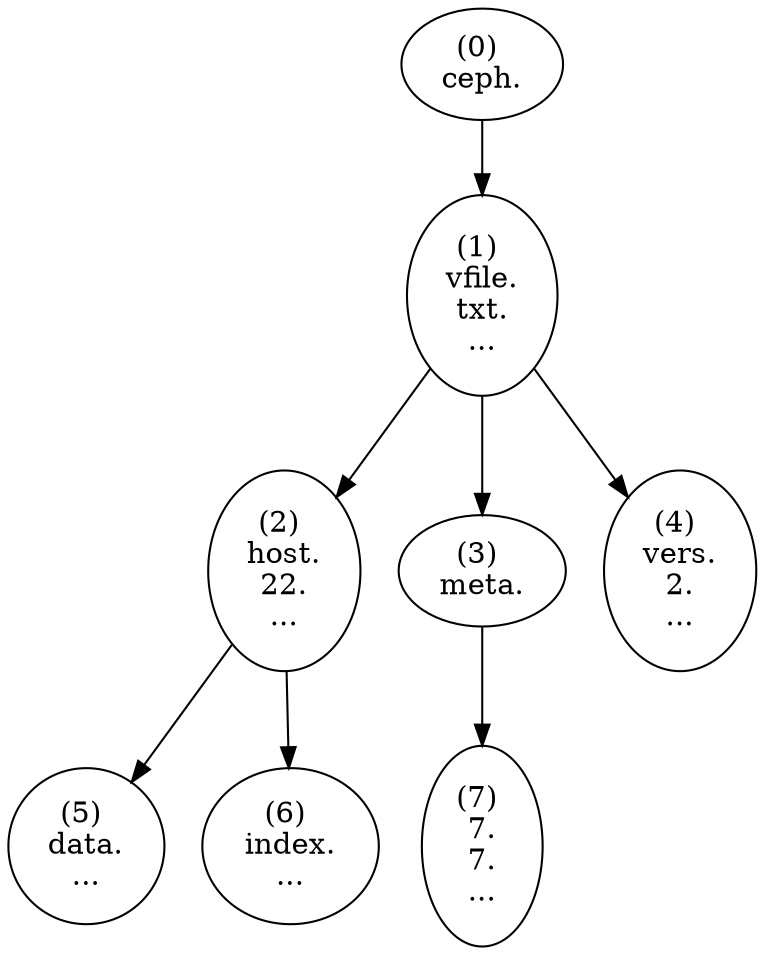 digraph G {"(0) \nceph.\n" -> "(1) \nvfile.\ntxt.\n...";
"(1) \nvfile.\ntxt.\n..." -> "(2) \nhost.\n22.\n...";
"(1) \nvfile.\ntxt.\n..." -> "(3) \nmeta.\n";
"(1) \nvfile.\ntxt.\n..." -> "(4) \nvers.\n2.\n...";
"(2) \nhost.\n22.\n..." -> "(5) \ndata.\n...";
"(2) \nhost.\n22.\n..." -> "(6) \nindex.\n...";
"(3) \nmeta.\n" -> "(7) \n7.\n7.\n...";
}